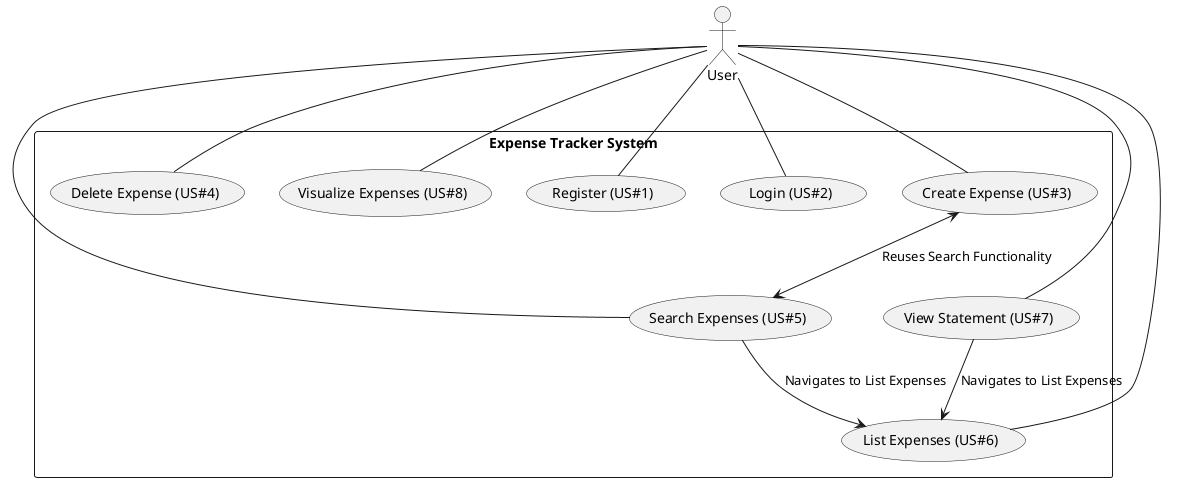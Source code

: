 @startuml use_case
actor User

rectangle "Expense Tracker System" {
    usecase "Register (US#1)" as UC1
    usecase "Login (US#2)" as UC2
    usecase "Create Expense (US#3)" as UC3
    usecase "Delete Expense (US#4)" as UC4
    usecase "Search Expenses (US#5)" as UC5
    usecase "List Expenses (US#6)" as UC6
    usecase "View Statement (US#7)" as UC7
    usecase "Visualize Expenses (US#8)" as UC8
}

User -- UC1
User -- UC2
User -- UC3
User -- UC4
User -- UC5
User -- UC6
User -- UC7
User -- UC8

UC3 <--> UC5 : Reuses Search Functionality
UC5 --> UC6 : Navigates to List Expenses
UC7 --> UC6 : Navigates to List Expenses

@enduml